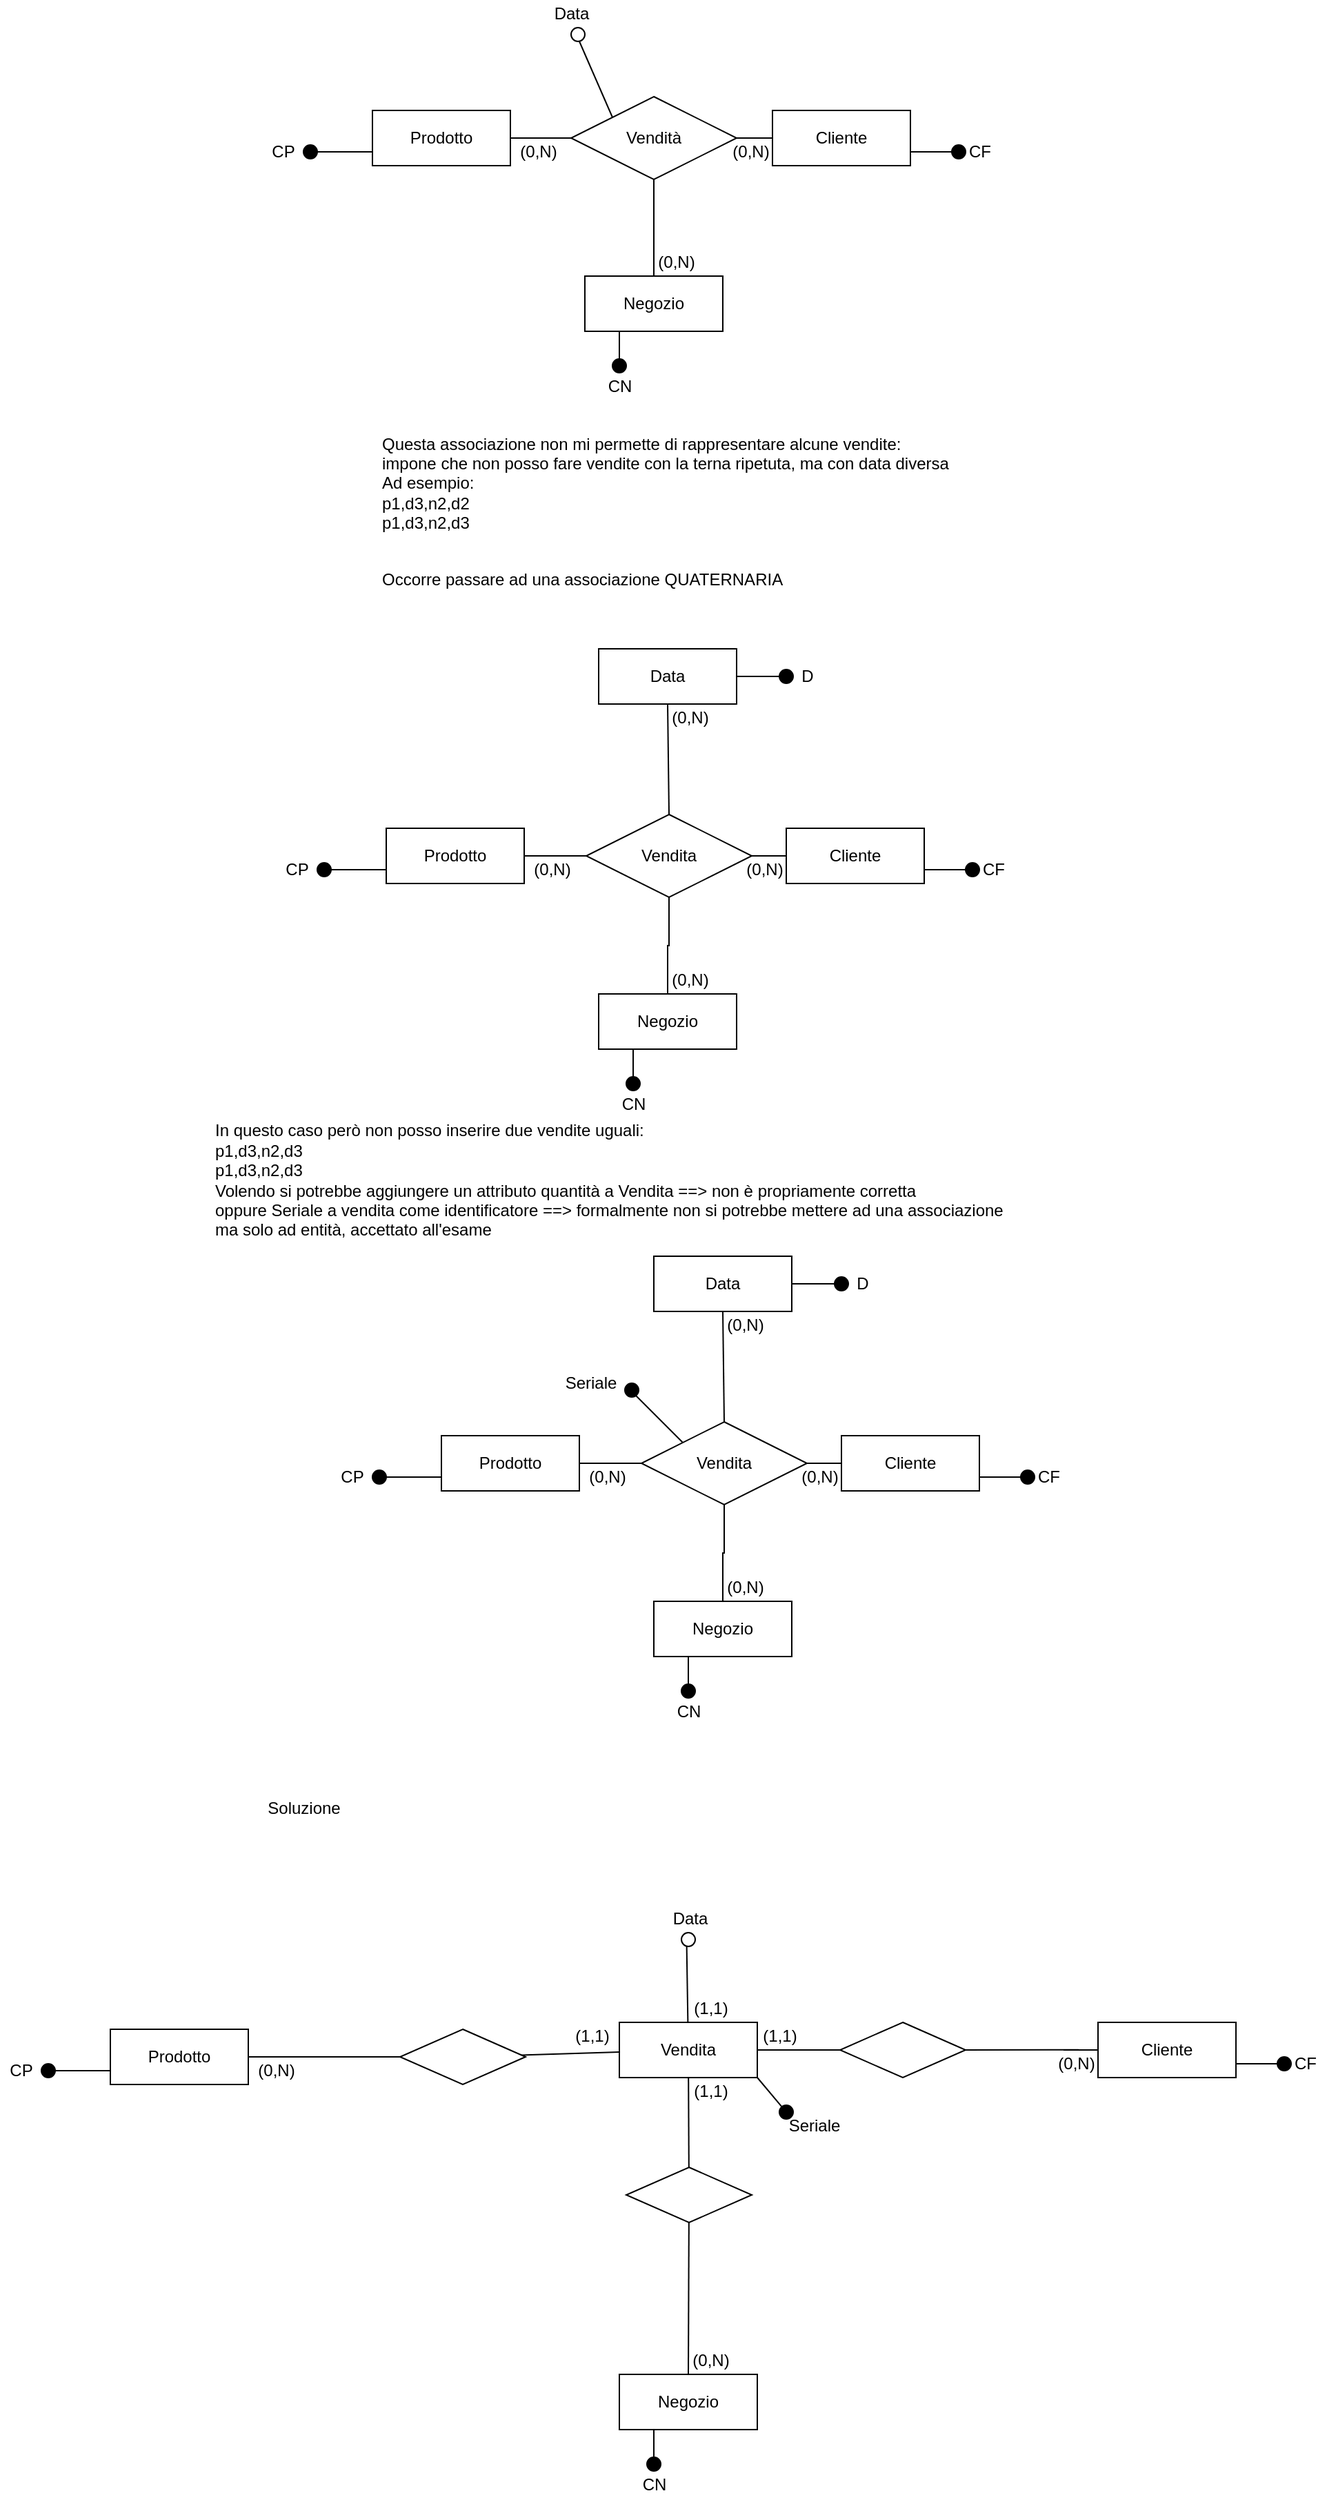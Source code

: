 <mxfile version="13.9.9" type="device"><diagram id="zDLfk4a8NMQBBm-CuCtM" name="Pagina-1"><mxGraphModel dx="1388" dy="686" grid="1" gridSize="10" guides="1" tooltips="1" connect="1" arrows="1" fold="1" page="1" pageScale="1" pageWidth="827" pageHeight="1169" math="0" shadow="0"><root><mxCell id="0"/><mxCell id="1" parent="0"/><mxCell id="rSGxq9VKPVOvm6OPTBEf-23" style="edgeStyle=orthogonalEdgeStyle;rounded=0;orthogonalLoop=1;jettySize=auto;html=1;exitX=1;exitY=0.5;exitDx=0;exitDy=0;endArrow=none;endFill=0;" edge="1" parent="1" source="rSGxq9VKPVOvm6OPTBEf-2"><mxGeometry relative="1" as="geometry"><mxPoint x="310" y="300" as="targetPoint"/></mxGeometry></mxCell><mxCell id="rSGxq9VKPVOvm6OPTBEf-2" value="Prodotto" style="whiteSpace=wrap;html=1;align=center;" vertex="1" parent="1"><mxGeometry x="160" y="280" width="100" height="40" as="geometry"/></mxCell><mxCell id="rSGxq9VKPVOvm6OPTBEf-25" style="edgeStyle=orthogonalEdgeStyle;rounded=0;orthogonalLoop=1;jettySize=auto;html=1;exitX=0;exitY=0.5;exitDx=0;exitDy=0;endArrow=none;endFill=0;" edge="1" parent="1" source="rSGxq9VKPVOvm6OPTBEf-3" target="rSGxq9VKPVOvm6OPTBEf-26"><mxGeometry relative="1" as="geometry"><mxPoint x="400" y="300" as="targetPoint"/></mxGeometry></mxCell><mxCell id="rSGxq9VKPVOvm6OPTBEf-3" value="Cliente" style="whiteSpace=wrap;html=1;align=center;" vertex="1" parent="1"><mxGeometry x="450" y="280" width="100" height="40" as="geometry"/></mxCell><mxCell id="rSGxq9VKPVOvm6OPTBEf-24" style="edgeStyle=orthogonalEdgeStyle;rounded=0;orthogonalLoop=1;jettySize=auto;html=1;exitX=0.5;exitY=0;exitDx=0;exitDy=0;entryX=0.5;entryY=1;entryDx=0;entryDy=0;endArrow=none;endFill=0;" edge="1" parent="1" source="rSGxq9VKPVOvm6OPTBEf-4" target="rSGxq9VKPVOvm6OPTBEf-26"><mxGeometry relative="1" as="geometry"><mxPoint x="364" y="340" as="targetPoint"/></mxGeometry></mxCell><mxCell id="rSGxq9VKPVOvm6OPTBEf-4" value="Negozio" style="whiteSpace=wrap;html=1;align=center;" vertex="1" parent="1"><mxGeometry x="314" y="400" width="100" height="40" as="geometry"/></mxCell><mxCell id="rSGxq9VKPVOvm6OPTBEf-5" style="edgeStyle=none;rounded=0;orthogonalLoop=1;jettySize=auto;html=1;exitX=0.25;exitY=1;exitDx=0;exitDy=0;endArrow=none;endFill=0;" edge="1" target="rSGxq9VKPVOvm6OPTBEf-6" parent="1" source="rSGxq9VKPVOvm6OPTBEf-4"><mxGeometry relative="1" as="geometry"><mxPoint x="305" y="370" as="targetPoint"/><mxPoint x="335" y="395" as="sourcePoint"/></mxGeometry></mxCell><mxCell id="rSGxq9VKPVOvm6OPTBEf-6" value="" style="ellipse;whiteSpace=wrap;html=1;aspect=fixed;fillColor=#000000;" vertex="1" parent="1"><mxGeometry x="334" y="460" width="10" height="10" as="geometry"/></mxCell><mxCell id="rSGxq9VKPVOvm6OPTBEf-7" value="CN" style="text;html=1;align=center;verticalAlign=middle;resizable=0;points=[];autosize=1;" vertex="1" parent="1"><mxGeometry x="324" y="470" width="30" height="20" as="geometry"/></mxCell><mxCell id="rSGxq9VKPVOvm6OPTBEf-14" style="edgeStyle=none;rounded=0;orthogonalLoop=1;jettySize=auto;html=1;exitX=0;exitY=0.75;exitDx=0;exitDy=0;endArrow=none;endFill=0;" edge="1" parent="1" source="rSGxq9VKPVOvm6OPTBEf-2"><mxGeometry relative="1" as="geometry"><mxPoint x="120" y="310" as="targetPoint"/><mxPoint x="135" y="300" as="sourcePoint"/></mxGeometry></mxCell><mxCell id="rSGxq9VKPVOvm6OPTBEf-15" value="" style="ellipse;whiteSpace=wrap;html=1;aspect=fixed;fillColor=#000000;" vertex="1" parent="1"><mxGeometry x="110" y="305" width="10" height="10" as="geometry"/></mxCell><mxCell id="rSGxq9VKPVOvm6OPTBEf-16" value="CP" style="text;html=1;align=center;verticalAlign=middle;resizable=0;points=[];autosize=1;" vertex="1" parent="1"><mxGeometry x="80" y="300" width="30" height="20" as="geometry"/></mxCell><mxCell id="rSGxq9VKPVOvm6OPTBEf-19" style="edgeStyle=none;rounded=0;orthogonalLoop=1;jettySize=auto;html=1;exitX=1;exitY=0.75;exitDx=0;exitDy=0;endArrow=none;endFill=0;" edge="1" parent="1" source="rSGxq9VKPVOvm6OPTBEf-3"><mxGeometry relative="1" as="geometry"><mxPoint x="580" y="310" as="targetPoint"/><mxPoint x="359" y="460" as="sourcePoint"/></mxGeometry></mxCell><mxCell id="rSGxq9VKPVOvm6OPTBEf-20" value="" style="ellipse;whiteSpace=wrap;html=1;aspect=fixed;fillColor=#000000;" vertex="1" parent="1"><mxGeometry x="580" y="305" width="10" height="10" as="geometry"/></mxCell><mxCell id="rSGxq9VKPVOvm6OPTBEf-22" value="CF" style="text;html=1;align=center;verticalAlign=middle;resizable=0;points=[];autosize=1;" vertex="1" parent="1"><mxGeometry x="585" y="300" width="30" height="20" as="geometry"/></mxCell><mxCell id="rSGxq9VKPVOvm6OPTBEf-27" style="rounded=0;orthogonalLoop=1;jettySize=auto;html=1;exitX=0;exitY=0;exitDx=0;exitDy=0;endArrow=none;endFill=0;" edge="1" parent="1" source="rSGxq9VKPVOvm6OPTBEf-26"><mxGeometry relative="1" as="geometry"><mxPoint x="310" y="230" as="targetPoint"/></mxGeometry></mxCell><mxCell id="rSGxq9VKPVOvm6OPTBEf-26" value="Vendità" style="shape=rhombus;perimeter=rhombusPerimeter;whiteSpace=wrap;html=1;align=center;" vertex="1" parent="1"><mxGeometry x="304" y="270" width="120" height="60" as="geometry"/></mxCell><mxCell id="rSGxq9VKPVOvm6OPTBEf-28" value="" style="ellipse;whiteSpace=wrap;html=1;aspect=fixed;fillColor=#FFFFFF;" vertex="1" parent="1"><mxGeometry x="304" y="220" width="10" height="10" as="geometry"/></mxCell><mxCell id="rSGxq9VKPVOvm6OPTBEf-29" value="Data" style="text;html=1;align=center;verticalAlign=middle;resizable=0;points=[];autosize=1;" vertex="1" parent="1"><mxGeometry x="284" y="200" width="40" height="20" as="geometry"/></mxCell><mxCell id="rSGxq9VKPVOvm6OPTBEf-30" value="(0,N)" style="text;html=1;align=center;verticalAlign=middle;resizable=0;points=[];autosize=1;" vertex="1" parent="1"><mxGeometry x="260" y="300" width="40" height="20" as="geometry"/></mxCell><mxCell id="rSGxq9VKPVOvm6OPTBEf-31" value="(0,N)" style="text;html=1;align=center;verticalAlign=middle;resizable=0;points=[];autosize=1;" vertex="1" parent="1"><mxGeometry x="360" y="380" width="40" height="20" as="geometry"/></mxCell><mxCell id="rSGxq9VKPVOvm6OPTBEf-32" value="(0,N)" style="text;html=1;align=center;verticalAlign=middle;resizable=0;points=[];autosize=1;" vertex="1" parent="1"><mxGeometry x="414" y="300" width="40" height="20" as="geometry"/></mxCell><mxCell id="rSGxq9VKPVOvm6OPTBEf-33" value="Questa associazione non mi permette di rappresentare alcune vendite:&lt;br&gt;impone che non posso fare vendite con la terna ripetuta, ma con data diversa&lt;br&gt;Ad esempio:&lt;br&gt;p1,d3,n2,d2&lt;br&gt;p1,d3,n2,d3&lt;br&gt;" style="text;html=1;align=left;verticalAlign=middle;resizable=0;points=[];autosize=1;" vertex="1" parent="1"><mxGeometry x="165" y="510" width="430" height="80" as="geometry"/></mxCell><mxCell id="rSGxq9VKPVOvm6OPTBEf-34" value="Occorre passare ad una associazione QUATERNARIA" style="text;html=1;align=left;verticalAlign=middle;resizable=0;points=[];autosize=1;" vertex="1" parent="1"><mxGeometry x="165" y="610" width="310" height="20" as="geometry"/></mxCell><mxCell id="rSGxq9VKPVOvm6OPTBEf-35" style="edgeStyle=orthogonalEdgeStyle;rounded=0;orthogonalLoop=1;jettySize=auto;html=1;exitX=1;exitY=0.5;exitDx=0;exitDy=0;endArrow=none;endFill=0;" edge="1" parent="1" source="rSGxq9VKPVOvm6OPTBEf-36"><mxGeometry relative="1" as="geometry"><mxPoint x="320" y="820" as="targetPoint"/></mxGeometry></mxCell><mxCell id="rSGxq9VKPVOvm6OPTBEf-36" value="Prodotto" style="whiteSpace=wrap;html=1;align=center;" vertex="1" parent="1"><mxGeometry x="170" y="800" width="100" height="40" as="geometry"/></mxCell><mxCell id="rSGxq9VKPVOvm6OPTBEf-37" style="edgeStyle=orthogonalEdgeStyle;rounded=0;orthogonalLoop=1;jettySize=auto;html=1;exitX=0;exitY=0.5;exitDx=0;exitDy=0;endArrow=none;endFill=0;" edge="1" parent="1" source="rSGxq9VKPVOvm6OPTBEf-38" target="rSGxq9VKPVOvm6OPTBEf-50"><mxGeometry relative="1" as="geometry"><mxPoint x="410" y="820" as="targetPoint"/></mxGeometry></mxCell><mxCell id="rSGxq9VKPVOvm6OPTBEf-38" value="Cliente" style="whiteSpace=wrap;html=1;align=center;" vertex="1" parent="1"><mxGeometry x="460" y="800" width="100" height="40" as="geometry"/></mxCell><mxCell id="rSGxq9VKPVOvm6OPTBEf-39" style="edgeStyle=orthogonalEdgeStyle;rounded=0;orthogonalLoop=1;jettySize=auto;html=1;exitX=0.5;exitY=0;exitDx=0;exitDy=0;entryX=0.5;entryY=1;entryDx=0;entryDy=0;endArrow=none;endFill=0;" edge="1" parent="1" source="rSGxq9VKPVOvm6OPTBEf-40" target="rSGxq9VKPVOvm6OPTBEf-50"><mxGeometry relative="1" as="geometry"><mxPoint x="374" y="860" as="targetPoint"/></mxGeometry></mxCell><mxCell id="rSGxq9VKPVOvm6OPTBEf-40" value="Negozio" style="whiteSpace=wrap;html=1;align=center;" vertex="1" parent="1"><mxGeometry x="324" y="920" width="100" height="40" as="geometry"/></mxCell><mxCell id="rSGxq9VKPVOvm6OPTBEf-41" style="edgeStyle=none;rounded=0;orthogonalLoop=1;jettySize=auto;html=1;exitX=0.25;exitY=1;exitDx=0;exitDy=0;endArrow=none;endFill=0;" edge="1" parent="1" source="rSGxq9VKPVOvm6OPTBEf-40" target="rSGxq9VKPVOvm6OPTBEf-42"><mxGeometry relative="1" as="geometry"><mxPoint x="315" y="890" as="targetPoint"/><mxPoint x="345" y="915" as="sourcePoint"/></mxGeometry></mxCell><mxCell id="rSGxq9VKPVOvm6OPTBEf-42" value="" style="ellipse;whiteSpace=wrap;html=1;aspect=fixed;fillColor=#000000;" vertex="1" parent="1"><mxGeometry x="344" y="980" width="10" height="10" as="geometry"/></mxCell><mxCell id="rSGxq9VKPVOvm6OPTBEf-43" value="CN" style="text;html=1;align=center;verticalAlign=middle;resizable=0;points=[];autosize=1;" vertex="1" parent="1"><mxGeometry x="334" y="990" width="30" height="20" as="geometry"/></mxCell><mxCell id="rSGxq9VKPVOvm6OPTBEf-44" style="edgeStyle=none;rounded=0;orthogonalLoop=1;jettySize=auto;html=1;exitX=0;exitY=0.75;exitDx=0;exitDy=0;endArrow=none;endFill=0;" edge="1" parent="1" source="rSGxq9VKPVOvm6OPTBEf-36"><mxGeometry relative="1" as="geometry"><mxPoint x="130" y="830" as="targetPoint"/><mxPoint x="145" y="820" as="sourcePoint"/></mxGeometry></mxCell><mxCell id="rSGxq9VKPVOvm6OPTBEf-45" value="" style="ellipse;whiteSpace=wrap;html=1;aspect=fixed;fillColor=#000000;" vertex="1" parent="1"><mxGeometry x="120" y="825" width="10" height="10" as="geometry"/></mxCell><mxCell id="rSGxq9VKPVOvm6OPTBEf-46" style="edgeStyle=none;rounded=0;orthogonalLoop=1;jettySize=auto;html=1;exitX=1;exitY=0.75;exitDx=0;exitDy=0;endArrow=none;endFill=0;" edge="1" parent="1" source="rSGxq9VKPVOvm6OPTBEf-38"><mxGeometry relative="1" as="geometry"><mxPoint x="590" y="830" as="targetPoint"/><mxPoint x="369" y="980" as="sourcePoint"/></mxGeometry></mxCell><mxCell id="rSGxq9VKPVOvm6OPTBEf-47" value="" style="ellipse;whiteSpace=wrap;html=1;aspect=fixed;fillColor=#000000;" vertex="1" parent="1"><mxGeometry x="590" y="825" width="10" height="10" as="geometry"/></mxCell><mxCell id="rSGxq9VKPVOvm6OPTBEf-48" value="CF" style="text;html=1;align=center;verticalAlign=middle;resizable=0;points=[];autosize=1;" vertex="1" parent="1"><mxGeometry x="595" y="820" width="30" height="20" as="geometry"/></mxCell><mxCell id="rSGxq9VKPVOvm6OPTBEf-49" style="rounded=0;orthogonalLoop=1;jettySize=auto;html=1;exitX=0.5;exitY=0;exitDx=0;exitDy=0;endArrow=none;endFill=0;entryX=0.5;entryY=1;entryDx=0;entryDy=0;" edge="1" parent="1" source="rSGxq9VKPVOvm6OPTBEf-50" target="rSGxq9VKPVOvm6OPTBEf-56"><mxGeometry relative="1" as="geometry"><mxPoint x="320" y="750" as="targetPoint"/></mxGeometry></mxCell><mxCell id="rSGxq9VKPVOvm6OPTBEf-50" value="Vendita" style="shape=rhombus;perimeter=rhombusPerimeter;whiteSpace=wrap;html=1;align=center;" vertex="1" parent="1"><mxGeometry x="315" y="790" width="120" height="60" as="geometry"/></mxCell><mxCell id="rSGxq9VKPVOvm6OPTBEf-53" value="(0,N)" style="text;html=1;align=center;verticalAlign=middle;resizable=0;points=[];autosize=1;" vertex="1" parent="1"><mxGeometry x="270" y="820" width="40" height="20" as="geometry"/></mxCell><mxCell id="rSGxq9VKPVOvm6OPTBEf-54" value="(0,N)" style="text;html=1;align=center;verticalAlign=middle;resizable=0;points=[];autosize=1;" vertex="1" parent="1"><mxGeometry x="370" y="900" width="40" height="20" as="geometry"/></mxCell><mxCell id="rSGxq9VKPVOvm6OPTBEf-55" value="(0,N)" style="text;html=1;align=center;verticalAlign=middle;resizable=0;points=[];autosize=1;" vertex="1" parent="1"><mxGeometry x="424" y="820" width="40" height="20" as="geometry"/></mxCell><mxCell id="rSGxq9VKPVOvm6OPTBEf-57" style="edgeStyle=none;rounded=0;orthogonalLoop=1;jettySize=auto;html=1;exitX=1;exitY=0.5;exitDx=0;exitDy=0;endArrow=none;endFill=0;" edge="1" parent="1" source="rSGxq9VKPVOvm6OPTBEf-56"><mxGeometry relative="1" as="geometry"><mxPoint x="460" y="690" as="targetPoint"/></mxGeometry></mxCell><mxCell id="rSGxq9VKPVOvm6OPTBEf-56" value="Data" style="whiteSpace=wrap;html=1;align=center;" vertex="1" parent="1"><mxGeometry x="324" y="670" width="100" height="40" as="geometry"/></mxCell><mxCell id="rSGxq9VKPVOvm6OPTBEf-58" value="" style="ellipse;whiteSpace=wrap;html=1;aspect=fixed;fillColor=#000000;" vertex="1" parent="1"><mxGeometry x="455" y="685" width="10" height="10" as="geometry"/></mxCell><mxCell id="rSGxq9VKPVOvm6OPTBEf-59" value="D" style="text;html=1;align=center;verticalAlign=middle;resizable=0;points=[];autosize=1;" vertex="1" parent="1"><mxGeometry x="465" y="680" width="20" height="20" as="geometry"/></mxCell><mxCell id="rSGxq9VKPVOvm6OPTBEf-62" value="(0,N)" style="text;html=1;align=center;verticalAlign=middle;resizable=0;points=[];autosize=1;" vertex="1" parent="1"><mxGeometry x="370" y="710" width="40" height="20" as="geometry"/></mxCell><mxCell id="rSGxq9VKPVOvm6OPTBEf-87" value="CP" style="text;html=1;align=center;verticalAlign=middle;resizable=0;points=[];autosize=1;" vertex="1" parent="1"><mxGeometry x="90" y="820" width="30" height="20" as="geometry"/></mxCell><mxCell id="rSGxq9VKPVOvm6OPTBEf-88" value="In questo caso però non posso inserire due vendite uguali:&lt;br&gt;p1,d3,n2,d3&lt;br&gt;p1,d3,n2,d3&lt;br&gt;Volendo si potrebbe aggiungere un attributo quantità a Vendita ==&amp;gt; non è propriamente corretta&lt;br&gt;oppure Seriale a vendita come identificatore ==&amp;gt; formalmente non si potrebbe mettere ad una associazione&lt;br&gt;ma solo ad entità, accettato all'esame" style="text;html=1;align=left;verticalAlign=middle;resizable=0;points=[];autosize=1;" vertex="1" parent="1"><mxGeometry x="44" y="1010" width="590" height="90" as="geometry"/></mxCell><mxCell id="rSGxq9VKPVOvm6OPTBEf-89" style="edgeStyle=orthogonalEdgeStyle;rounded=0;orthogonalLoop=1;jettySize=auto;html=1;exitX=1;exitY=0.5;exitDx=0;exitDy=0;endArrow=none;endFill=0;" edge="1" parent="1" source="rSGxq9VKPVOvm6OPTBEf-90"><mxGeometry relative="1" as="geometry"><mxPoint x="360" y="1260" as="targetPoint"/></mxGeometry></mxCell><mxCell id="rSGxq9VKPVOvm6OPTBEf-90" value="Prodotto" style="whiteSpace=wrap;html=1;align=center;" vertex="1" parent="1"><mxGeometry x="210" y="1240" width="100" height="40" as="geometry"/></mxCell><mxCell id="rSGxq9VKPVOvm6OPTBEf-91" style="edgeStyle=orthogonalEdgeStyle;rounded=0;orthogonalLoop=1;jettySize=auto;html=1;exitX=0;exitY=0.5;exitDx=0;exitDy=0;endArrow=none;endFill=0;" edge="1" parent="1" source="rSGxq9VKPVOvm6OPTBEf-92" target="rSGxq9VKPVOvm6OPTBEf-104"><mxGeometry relative="1" as="geometry"><mxPoint x="450" y="1260" as="targetPoint"/></mxGeometry></mxCell><mxCell id="rSGxq9VKPVOvm6OPTBEf-92" value="Cliente" style="whiteSpace=wrap;html=1;align=center;" vertex="1" parent="1"><mxGeometry x="500" y="1240" width="100" height="40" as="geometry"/></mxCell><mxCell id="rSGxq9VKPVOvm6OPTBEf-93" style="edgeStyle=orthogonalEdgeStyle;rounded=0;orthogonalLoop=1;jettySize=auto;html=1;exitX=0.5;exitY=0;exitDx=0;exitDy=0;entryX=0.5;entryY=1;entryDx=0;entryDy=0;endArrow=none;endFill=0;" edge="1" parent="1" source="rSGxq9VKPVOvm6OPTBEf-94" target="rSGxq9VKPVOvm6OPTBEf-104"><mxGeometry relative="1" as="geometry"><mxPoint x="414" y="1300" as="targetPoint"/></mxGeometry></mxCell><mxCell id="rSGxq9VKPVOvm6OPTBEf-94" value="Negozio" style="whiteSpace=wrap;html=1;align=center;" vertex="1" parent="1"><mxGeometry x="364" y="1360" width="100" height="40" as="geometry"/></mxCell><mxCell id="rSGxq9VKPVOvm6OPTBEf-95" style="edgeStyle=none;rounded=0;orthogonalLoop=1;jettySize=auto;html=1;exitX=0.25;exitY=1;exitDx=0;exitDy=0;endArrow=none;endFill=0;" edge="1" parent="1" source="rSGxq9VKPVOvm6OPTBEf-94" target="rSGxq9VKPVOvm6OPTBEf-96"><mxGeometry relative="1" as="geometry"><mxPoint x="355" y="1330" as="targetPoint"/><mxPoint x="385" y="1355" as="sourcePoint"/></mxGeometry></mxCell><mxCell id="rSGxq9VKPVOvm6OPTBEf-96" value="" style="ellipse;whiteSpace=wrap;html=1;aspect=fixed;fillColor=#000000;" vertex="1" parent="1"><mxGeometry x="384" y="1420" width="10" height="10" as="geometry"/></mxCell><mxCell id="rSGxq9VKPVOvm6OPTBEf-97" value="CN" style="text;html=1;align=center;verticalAlign=middle;resizable=0;points=[];autosize=1;" vertex="1" parent="1"><mxGeometry x="374" y="1430" width="30" height="20" as="geometry"/></mxCell><mxCell id="rSGxq9VKPVOvm6OPTBEf-98" style="edgeStyle=none;rounded=0;orthogonalLoop=1;jettySize=auto;html=1;exitX=0;exitY=0.75;exitDx=0;exitDy=0;endArrow=none;endFill=0;" edge="1" parent="1" source="rSGxq9VKPVOvm6OPTBEf-90"><mxGeometry relative="1" as="geometry"><mxPoint x="170" y="1270" as="targetPoint"/><mxPoint x="185" y="1260" as="sourcePoint"/></mxGeometry></mxCell><mxCell id="rSGxq9VKPVOvm6OPTBEf-99" value="" style="ellipse;whiteSpace=wrap;html=1;aspect=fixed;fillColor=#000000;" vertex="1" parent="1"><mxGeometry x="160" y="1265" width="10" height="10" as="geometry"/></mxCell><mxCell id="rSGxq9VKPVOvm6OPTBEf-100" style="edgeStyle=none;rounded=0;orthogonalLoop=1;jettySize=auto;html=1;exitX=1;exitY=0.75;exitDx=0;exitDy=0;endArrow=none;endFill=0;" edge="1" parent="1" source="rSGxq9VKPVOvm6OPTBEf-92"><mxGeometry relative="1" as="geometry"><mxPoint x="630" y="1270" as="targetPoint"/><mxPoint x="409" y="1420" as="sourcePoint"/></mxGeometry></mxCell><mxCell id="rSGxq9VKPVOvm6OPTBEf-101" value="" style="ellipse;whiteSpace=wrap;html=1;aspect=fixed;fillColor=#000000;" vertex="1" parent="1"><mxGeometry x="630" y="1265" width="10" height="10" as="geometry"/></mxCell><mxCell id="rSGxq9VKPVOvm6OPTBEf-102" value="CF" style="text;html=1;align=center;verticalAlign=middle;resizable=0;points=[];autosize=1;" vertex="1" parent="1"><mxGeometry x="635" y="1260" width="30" height="20" as="geometry"/></mxCell><mxCell id="rSGxq9VKPVOvm6OPTBEf-103" style="rounded=0;orthogonalLoop=1;jettySize=auto;html=1;exitX=0.5;exitY=0;exitDx=0;exitDy=0;endArrow=none;endFill=0;entryX=0.5;entryY=1;entryDx=0;entryDy=0;" edge="1" parent="1" source="rSGxq9VKPVOvm6OPTBEf-104" target="rSGxq9VKPVOvm6OPTBEf-109"><mxGeometry relative="1" as="geometry"><mxPoint x="360" y="1190" as="targetPoint"/></mxGeometry></mxCell><mxCell id="rSGxq9VKPVOvm6OPTBEf-114" style="edgeStyle=none;rounded=0;orthogonalLoop=1;jettySize=auto;html=1;exitX=0;exitY=0;exitDx=0;exitDy=0;endArrow=none;endFill=0;" edge="1" parent="1" source="rSGxq9VKPVOvm6OPTBEf-104"><mxGeometry relative="1" as="geometry"><mxPoint x="350" y="1210" as="targetPoint"/></mxGeometry></mxCell><mxCell id="rSGxq9VKPVOvm6OPTBEf-104" value="Vendita" style="shape=rhombus;perimeter=rhombusPerimeter;whiteSpace=wrap;html=1;align=center;" vertex="1" parent="1"><mxGeometry x="355" y="1230" width="120" height="60" as="geometry"/></mxCell><mxCell id="rSGxq9VKPVOvm6OPTBEf-105" value="(0,N)" style="text;html=1;align=center;verticalAlign=middle;resizable=0;points=[];autosize=1;" vertex="1" parent="1"><mxGeometry x="310" y="1260" width="40" height="20" as="geometry"/></mxCell><mxCell id="rSGxq9VKPVOvm6OPTBEf-106" value="(0,N)" style="text;html=1;align=center;verticalAlign=middle;resizable=0;points=[];autosize=1;" vertex="1" parent="1"><mxGeometry x="410" y="1340" width="40" height="20" as="geometry"/></mxCell><mxCell id="rSGxq9VKPVOvm6OPTBEf-107" value="(0,N)" style="text;html=1;align=center;verticalAlign=middle;resizable=0;points=[];autosize=1;" vertex="1" parent="1"><mxGeometry x="464" y="1260" width="40" height="20" as="geometry"/></mxCell><mxCell id="rSGxq9VKPVOvm6OPTBEf-108" style="edgeStyle=none;rounded=0;orthogonalLoop=1;jettySize=auto;html=1;exitX=1;exitY=0.5;exitDx=0;exitDy=0;endArrow=none;endFill=0;" edge="1" parent="1" source="rSGxq9VKPVOvm6OPTBEf-109"><mxGeometry relative="1" as="geometry"><mxPoint x="500" y="1130" as="targetPoint"/></mxGeometry></mxCell><mxCell id="rSGxq9VKPVOvm6OPTBEf-109" value="Data" style="whiteSpace=wrap;html=1;align=center;" vertex="1" parent="1"><mxGeometry x="364" y="1110" width="100" height="40" as="geometry"/></mxCell><mxCell id="rSGxq9VKPVOvm6OPTBEf-110" value="" style="ellipse;whiteSpace=wrap;html=1;aspect=fixed;fillColor=#000000;" vertex="1" parent="1"><mxGeometry x="495" y="1125" width="10" height="10" as="geometry"/></mxCell><mxCell id="rSGxq9VKPVOvm6OPTBEf-111" value="D" style="text;html=1;align=center;verticalAlign=middle;resizable=0;points=[];autosize=1;" vertex="1" parent="1"><mxGeometry x="505" y="1120" width="20" height="20" as="geometry"/></mxCell><mxCell id="rSGxq9VKPVOvm6OPTBEf-112" value="(0,N)" style="text;html=1;align=center;verticalAlign=middle;resizable=0;points=[];autosize=1;" vertex="1" parent="1"><mxGeometry x="410" y="1150" width="40" height="20" as="geometry"/></mxCell><mxCell id="rSGxq9VKPVOvm6OPTBEf-113" value="CP" style="text;html=1;align=center;verticalAlign=middle;resizable=0;points=[];autosize=1;" vertex="1" parent="1"><mxGeometry x="130" y="1260" width="30" height="20" as="geometry"/></mxCell><mxCell id="rSGxq9VKPVOvm6OPTBEf-115" value="" style="ellipse;whiteSpace=wrap;html=1;aspect=fixed;fillColor=#000000;" vertex="1" parent="1"><mxGeometry x="343" y="1202" width="10" height="10" as="geometry"/></mxCell><mxCell id="rSGxq9VKPVOvm6OPTBEf-116" value="Seriale" style="text;html=1;align=center;verticalAlign=middle;resizable=0;points=[];autosize=1;" vertex="1" parent="1"><mxGeometry x="293" y="1192" width="50" height="20" as="geometry"/></mxCell><mxCell id="rSGxq9VKPVOvm6OPTBEf-118" value="Soluzione" style="text;html=1;align=center;verticalAlign=middle;resizable=0;points=[];autosize=1;" vertex="1" parent="1"><mxGeometry x="75" y="1500" width="70" height="20" as="geometry"/></mxCell><mxCell id="rSGxq9VKPVOvm6OPTBEf-120" value="Prodotto" style="whiteSpace=wrap;html=1;align=center;" vertex="1" parent="1"><mxGeometry x="-30" y="1670" width="100" height="40" as="geometry"/></mxCell><mxCell id="rSGxq9VKPVOvm6OPTBEf-121" style="edgeStyle=orthogonalEdgeStyle;rounded=0;orthogonalLoop=1;jettySize=auto;html=1;exitX=0;exitY=0.5;exitDx=0;exitDy=0;endArrow=none;endFill=0;" edge="1" parent="1" source="rSGxq9VKPVOvm6OPTBEf-122"><mxGeometry relative="1" as="geometry"><mxPoint x="661" y="1685" as="targetPoint"/></mxGeometry></mxCell><mxCell id="rSGxq9VKPVOvm6OPTBEf-122" value="Cliente" style="whiteSpace=wrap;html=1;align=center;" vertex="1" parent="1"><mxGeometry x="686" y="1665" width="100" height="40" as="geometry"/></mxCell><mxCell id="rSGxq9VKPVOvm6OPTBEf-124" value="Negozio" style="whiteSpace=wrap;html=1;align=center;" vertex="1" parent="1"><mxGeometry x="339" y="1920" width="100" height="40" as="geometry"/></mxCell><mxCell id="rSGxq9VKPVOvm6OPTBEf-125" style="edgeStyle=none;rounded=0;orthogonalLoop=1;jettySize=auto;html=1;exitX=0.25;exitY=1;exitDx=0;exitDy=0;endArrow=none;endFill=0;" edge="1" parent="1" source="rSGxq9VKPVOvm6OPTBEf-124" target="rSGxq9VKPVOvm6OPTBEf-126"><mxGeometry relative="1" as="geometry"><mxPoint x="330" y="1890" as="targetPoint"/><mxPoint x="360" y="1915" as="sourcePoint"/></mxGeometry></mxCell><mxCell id="rSGxq9VKPVOvm6OPTBEf-126" value="" style="ellipse;whiteSpace=wrap;html=1;aspect=fixed;fillColor=#000000;" vertex="1" parent="1"><mxGeometry x="359" y="1980" width="10" height="10" as="geometry"/></mxCell><mxCell id="rSGxq9VKPVOvm6OPTBEf-127" value="CN" style="text;html=1;align=center;verticalAlign=middle;resizable=0;points=[];autosize=1;" vertex="1" parent="1"><mxGeometry x="349" y="1990" width="30" height="20" as="geometry"/></mxCell><mxCell id="rSGxq9VKPVOvm6OPTBEf-128" style="edgeStyle=none;rounded=0;orthogonalLoop=1;jettySize=auto;html=1;exitX=0;exitY=0.75;exitDx=0;exitDy=0;endArrow=none;endFill=0;" edge="1" parent="1" source="rSGxq9VKPVOvm6OPTBEf-120"><mxGeometry relative="1" as="geometry"><mxPoint x="-70" y="1700" as="targetPoint"/><mxPoint x="-55" y="1690" as="sourcePoint"/></mxGeometry></mxCell><mxCell id="rSGxq9VKPVOvm6OPTBEf-129" value="" style="ellipse;whiteSpace=wrap;html=1;aspect=fixed;fillColor=#000000;" vertex="1" parent="1"><mxGeometry x="-80" y="1695" width="10" height="10" as="geometry"/></mxCell><mxCell id="rSGxq9VKPVOvm6OPTBEf-130" style="edgeStyle=none;rounded=0;orthogonalLoop=1;jettySize=auto;html=1;exitX=1;exitY=0.75;exitDx=0;exitDy=0;endArrow=none;endFill=0;" edge="1" parent="1" source="rSGxq9VKPVOvm6OPTBEf-122"><mxGeometry relative="1" as="geometry"><mxPoint x="816" y="1695" as="targetPoint"/><mxPoint x="595" y="1845" as="sourcePoint"/></mxGeometry></mxCell><mxCell id="rSGxq9VKPVOvm6OPTBEf-131" value="" style="ellipse;whiteSpace=wrap;html=1;aspect=fixed;fillColor=#000000;" vertex="1" parent="1"><mxGeometry x="816" y="1690" width="10" height="10" as="geometry"/></mxCell><mxCell id="rSGxq9VKPVOvm6OPTBEf-132" value="CF" style="text;html=1;align=center;verticalAlign=middle;resizable=0;points=[];autosize=1;" vertex="1" parent="1"><mxGeometry x="821" y="1685" width="30" height="20" as="geometry"/></mxCell><mxCell id="rSGxq9VKPVOvm6OPTBEf-136" value="(0,N)" style="text;html=1;align=center;verticalAlign=middle;resizable=0;points=[];autosize=1;" vertex="1" parent="1"><mxGeometry x="70" y="1690" width="40" height="20" as="geometry"/></mxCell><mxCell id="rSGxq9VKPVOvm6OPTBEf-137" value="(0,N)" style="text;html=1;align=center;verticalAlign=middle;resizable=0;points=[];autosize=1;" vertex="1" parent="1"><mxGeometry x="385" y="1900" width="40" height="20" as="geometry"/></mxCell><mxCell id="rSGxq9VKPVOvm6OPTBEf-138" value="(0,N)" style="text;html=1;align=center;verticalAlign=middle;resizable=0;points=[];autosize=1;" vertex="1" parent="1"><mxGeometry x="650" y="1685" width="40" height="20" as="geometry"/></mxCell><mxCell id="rSGxq9VKPVOvm6OPTBEf-141" value="" style="ellipse;whiteSpace=wrap;html=1;aspect=fixed;fillColor=#FFFFFF;" vertex="1" parent="1"><mxGeometry x="384" y="1600" width="10" height="10" as="geometry"/></mxCell><mxCell id="rSGxq9VKPVOvm6OPTBEf-142" value="Data" style="text;html=1;align=center;verticalAlign=middle;resizable=0;points=[];autosize=1;" vertex="1" parent="1"><mxGeometry x="369.5" y="1580" width="40" height="20" as="geometry"/></mxCell><mxCell id="rSGxq9VKPVOvm6OPTBEf-144" value="CP" style="text;html=1;align=center;verticalAlign=middle;resizable=0;points=[];autosize=1;" vertex="1" parent="1"><mxGeometry x="-110" y="1690" width="30" height="20" as="geometry"/></mxCell><mxCell id="rSGxq9VKPVOvm6OPTBEf-155" value="" style="edgeStyle=none;rounded=0;orthogonalLoop=1;jettySize=auto;html=1;endArrow=none;endFill=0;" edge="1" parent="1" source="rSGxq9VKPVOvm6OPTBEf-147" target="rSGxq9VKPVOvm6OPTBEf-154"><mxGeometry relative="1" as="geometry"/></mxCell><mxCell id="rSGxq9VKPVOvm6OPTBEf-156" value="" style="edgeStyle=none;rounded=0;orthogonalLoop=1;jettySize=auto;html=1;endArrow=none;endFill=0;" edge="1" parent="1" source="rSGxq9VKPVOvm6OPTBEf-147" target="rSGxq9VKPVOvm6OPTBEf-153"><mxGeometry relative="1" as="geometry"/></mxCell><mxCell id="rSGxq9VKPVOvm6OPTBEf-157" value="" style="edgeStyle=none;rounded=0;orthogonalLoop=1;jettySize=auto;html=1;endArrow=none;endFill=0;" edge="1" parent="1" source="rSGxq9VKPVOvm6OPTBEf-147"><mxGeometry relative="1" as="geometry"><mxPoint x="387.814" y="1609.862" as="targetPoint"/></mxGeometry></mxCell><mxCell id="rSGxq9VKPVOvm6OPTBEf-158" value="" style="edgeStyle=none;rounded=0;orthogonalLoop=1;jettySize=auto;html=1;endArrow=none;endFill=0;" edge="1" parent="1" source="rSGxq9VKPVOvm6OPTBEf-147" target="rSGxq9VKPVOvm6OPTBEf-152"><mxGeometry relative="1" as="geometry"/></mxCell><mxCell id="rSGxq9VKPVOvm6OPTBEf-167" style="edgeStyle=none;rounded=0;orthogonalLoop=1;jettySize=auto;html=1;exitX=1;exitY=1;exitDx=0;exitDy=0;endArrow=none;endFill=0;" edge="1" parent="1" source="rSGxq9VKPVOvm6OPTBEf-147"><mxGeometry relative="1" as="geometry"><mxPoint x="460" y="1730" as="targetPoint"/></mxGeometry></mxCell><mxCell id="rSGxq9VKPVOvm6OPTBEf-147" value="Vendita" style="whiteSpace=wrap;html=1;align=center;fillColor=#FFFFFF;" vertex="1" parent="1"><mxGeometry x="339" y="1665" width="100" height="40" as="geometry"/></mxCell><mxCell id="rSGxq9VKPVOvm6OPTBEf-162" style="edgeStyle=none;rounded=0;orthogonalLoop=1;jettySize=auto;html=1;exitX=1;exitY=0.5;exitDx=0;exitDy=0;entryX=0.553;entryY=-0.007;entryDx=0;entryDy=0;entryPerimeter=0;endArrow=none;endFill=0;" edge="1" parent="1" source="rSGxq9VKPVOvm6OPTBEf-152" target="rSGxq9VKPVOvm6OPTBEf-138"><mxGeometry relative="1" as="geometry"/></mxCell><mxCell id="rSGxq9VKPVOvm6OPTBEf-152" value="" style="shape=rhombus;perimeter=rhombusPerimeter;whiteSpace=wrap;html=1;align=center;fillColor=#FFFFFF;" vertex="1" parent="1"><mxGeometry x="499" y="1665" width="91" height="40" as="geometry"/></mxCell><mxCell id="rSGxq9VKPVOvm6OPTBEf-160" style="edgeStyle=none;rounded=0;orthogonalLoop=1;jettySize=auto;html=1;exitX=0;exitY=0.5;exitDx=0;exitDy=0;entryX=1;entryY=0.5;entryDx=0;entryDy=0;endArrow=none;endFill=0;" edge="1" parent="1" source="rSGxq9VKPVOvm6OPTBEf-153" target="rSGxq9VKPVOvm6OPTBEf-120"><mxGeometry relative="1" as="geometry"/></mxCell><mxCell id="rSGxq9VKPVOvm6OPTBEf-153" value="" style="shape=rhombus;perimeter=rhombusPerimeter;whiteSpace=wrap;html=1;align=center;fillColor=#FFFFFF;" vertex="1" parent="1"><mxGeometry x="180" y="1670" width="91" height="40" as="geometry"/></mxCell><mxCell id="rSGxq9VKPVOvm6OPTBEf-159" value="" style="edgeStyle=none;rounded=0;orthogonalLoop=1;jettySize=auto;html=1;endArrow=none;endFill=0;entryX=0.5;entryY=0;entryDx=0;entryDy=0;" edge="1" parent="1" source="rSGxq9VKPVOvm6OPTBEf-154" target="rSGxq9VKPVOvm6OPTBEf-124"><mxGeometry relative="1" as="geometry"/></mxCell><mxCell id="rSGxq9VKPVOvm6OPTBEf-154" value="" style="shape=rhombus;perimeter=rhombusPerimeter;whiteSpace=wrap;html=1;align=center;fillColor=#FFFFFF;" vertex="1" parent="1"><mxGeometry x="344" y="1770" width="91" height="40" as="geometry"/></mxCell><mxCell id="rSGxq9VKPVOvm6OPTBEf-163" value="(1,1)" style="text;html=1;align=center;verticalAlign=middle;resizable=0;points=[];autosize=1;" vertex="1" parent="1"><mxGeometry x="435" y="1665" width="40" height="20" as="geometry"/></mxCell><mxCell id="rSGxq9VKPVOvm6OPTBEf-164" value="(1,1)" style="text;html=1;align=center;verticalAlign=middle;resizable=0;points=[];autosize=1;" vertex="1" parent="1"><mxGeometry x="385" y="1645" width="40" height="20" as="geometry"/></mxCell><mxCell id="rSGxq9VKPVOvm6OPTBEf-165" value="(1,1)" style="text;html=1;align=center;verticalAlign=middle;resizable=0;points=[];autosize=1;" vertex="1" parent="1"><mxGeometry x="385" y="1705" width="40" height="20" as="geometry"/></mxCell><mxCell id="rSGxq9VKPVOvm6OPTBEf-166" value="(1,1)" style="text;html=1;align=center;verticalAlign=middle;resizable=0;points=[];autosize=1;" vertex="1" parent="1"><mxGeometry x="299" y="1665" width="40" height="20" as="geometry"/></mxCell><mxCell id="rSGxq9VKPVOvm6OPTBEf-168" value="" style="ellipse;whiteSpace=wrap;html=1;aspect=fixed;fillColor=#000000;" vertex="1" parent="1"><mxGeometry x="455" y="1725" width="10" height="10" as="geometry"/></mxCell><mxCell id="rSGxq9VKPVOvm6OPTBEf-169" value="Seriale" style="text;html=1;align=center;verticalAlign=middle;resizable=0;points=[];autosize=1;" vertex="1" parent="1"><mxGeometry x="455" y="1730" width="50" height="20" as="geometry"/></mxCell></root></mxGraphModel></diagram></mxfile>